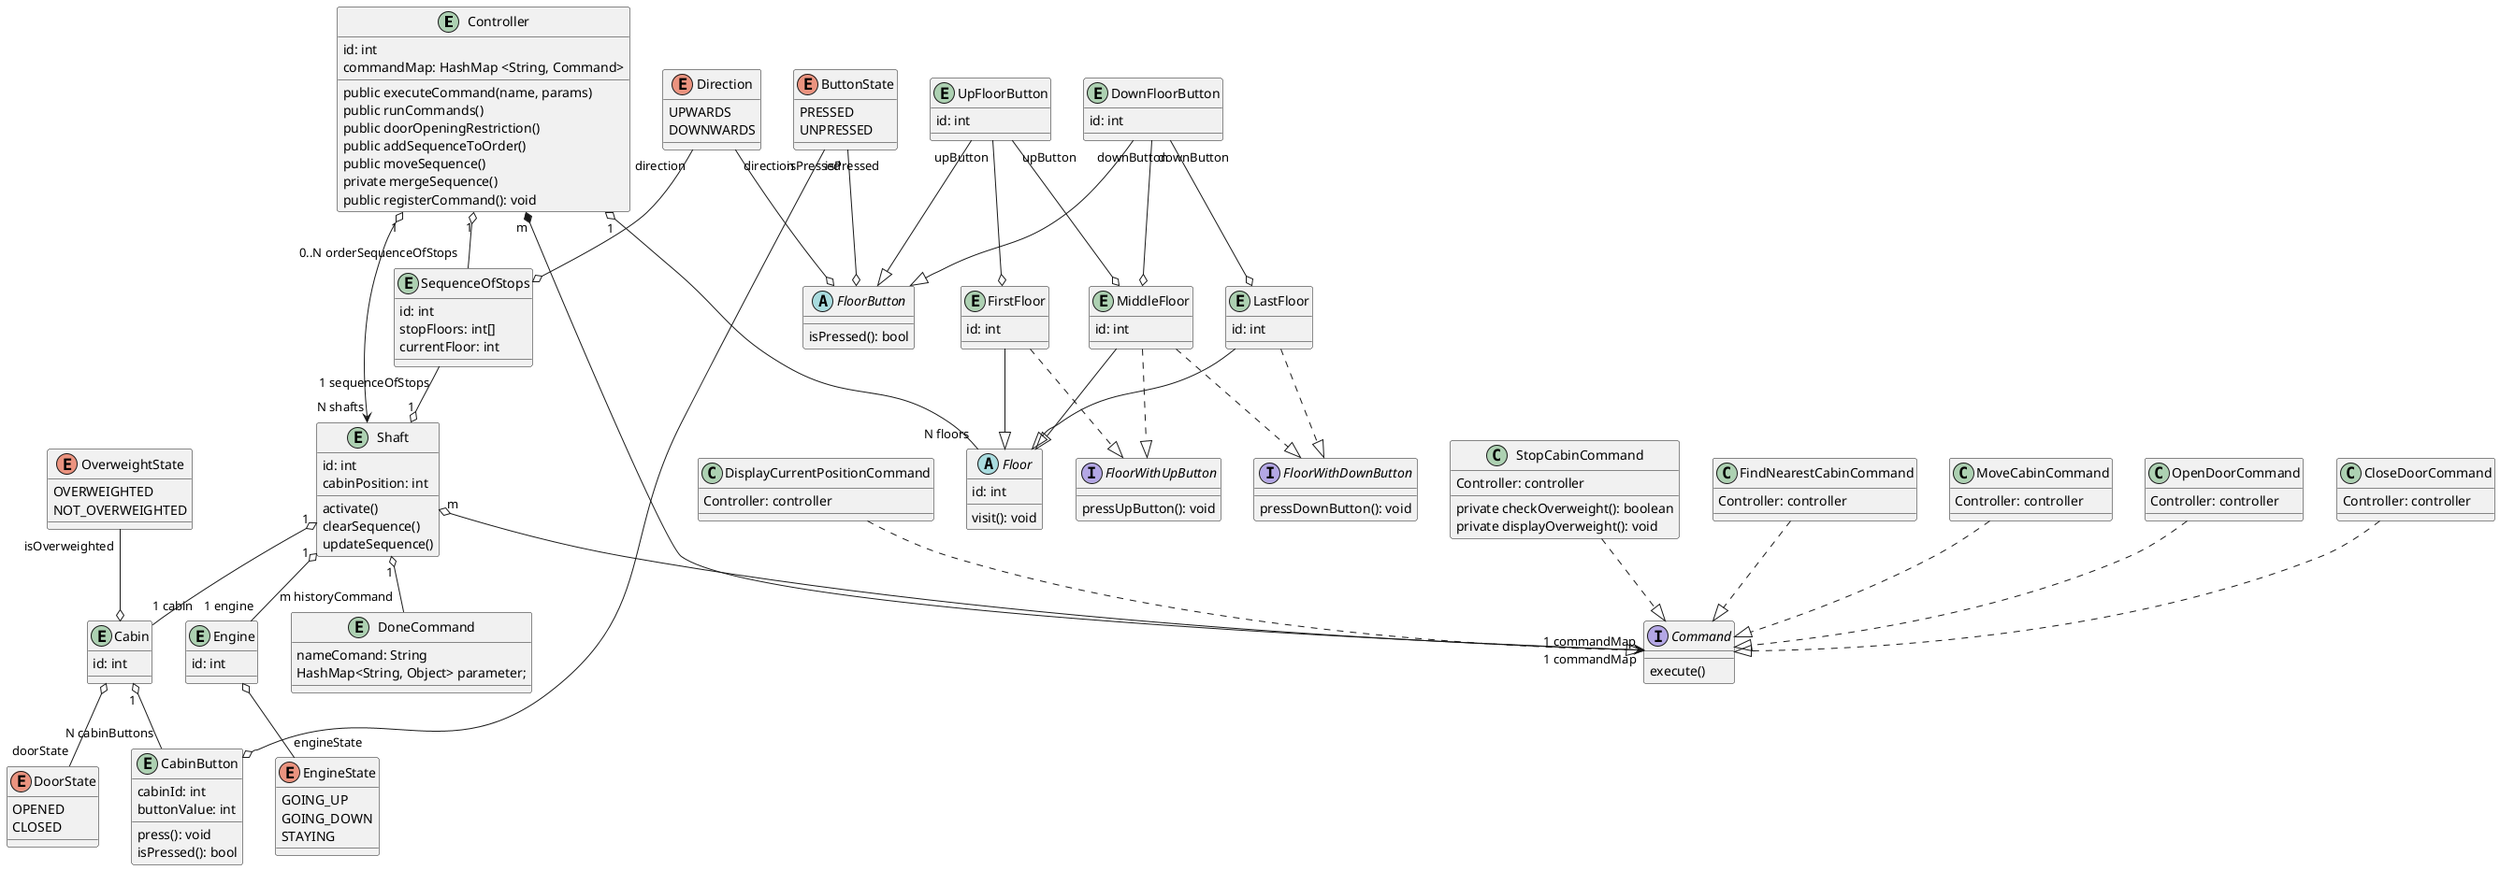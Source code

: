 @startuml
entity "Controller"{
id: int
commandMap: HashMap <String, Command>
public executeCommand(name, params)
public runCommands()
public doorOpeningRestriction()
public addSequenceToOrder()
public moveSequence()
private mergeSequence()
public registerCommand(): void
}

enum DoorState{
OPENED
CLOSED
}

entity Cabin{
id: int
}

entity SequenceOfStops {
id: int
stopFloors: int[]
currentFloor: int
}

Direction "direction" --o SequenceOfStops


enum EngineState{
GOING_UP
GOING_DOWN
STAYING
}

enum Direction{
UPWARDS
DOWNWARDS
}

enum ButtonState{
PRESSED
UNPRESSED
}

entity "CabinButton"{
cabinId: int
buttonValue: int

press(): void
isPressed(): bool
}


abstract "FloorButton"{
  isPressed(): bool
}

entity "UpFloorButton" {
  id: int
}

entity "DownFloorButton" {
 id: int
}

"UpFloorButton" --|> "FloorButton"
"DownFloorButton" --|> "FloorButton"

abstract Floor{
  id: int
  visit(): void
}

interface FloorWithUpButton {
  pressUpButton(): void
}

interface FloorWithDownButton {
 pressDownButton(): void
}



entity FirstFloor {
  id: int
}

FirstFloor --|> Floor
FirstFloor ..|> FloorWithUpButton

entity LastFloor {
  id: int
}

LastFloor --|> Floor
LastFloor ..|> FloorWithDownButton

entity MiddleFloor {
  id: int
}

"UpFloorButton" "upButton" --o FirstFloor
"UpFloorButton" "upButton" --o MiddleFloor

"DownFloorButton" "downButton" --o MiddleFloor
"DownFloorButton" "downButton" --o LastFloor

MiddleFloor --|> Floor
MiddleFloor ..|> FloorWithUpButton
MiddleFloor ..|> FloorWithDownButton

Direction "direction" --o "FloorButton"

Cabin "1" o-- "N cabinButtons" "CabinButton"
ButtonState "isPressed " --o "FloorButton"
ButtonState "isPressed " --o "CabinButton"

entity Engine {
  id: int
}

Engine o-- "engineState" EngineState

entity DoneCommand{
    nameComand: String
    HashMap<String, Object> parameter;
}

entity Shaft {
  id: int
  cabinPosition: int
  activate()
  clearSequence()
  updateSequence()
}

Shaft "1" o-- "m historyCommand" DoneCommand

Shaft "1" o-- "1 engine" Engine

Controller "1" o-- "N floors" Floor
Controller "1" o--> "N shafts" Shaft

Shaft "1" o-- "1 cabin" Cabin

Cabin o-- "doorState" DoorState

SequenceOfStops "1 sequenceOfStops" --o "1" Shaft
Controller "1" o-- "0..N orderSequenceOfStops" SequenceOfStops

interface Command {
    execute()
}

class MoveCabinCommand {
    Controller: controller
}
class OpenDoorCommand {
    Controller: controller
}
class CloseDoorCommand {
    Controller: controller
}
class DisplayCurrentPositionCommand{
    Controller: controller
}
class StopCabinCommand {
    Controller: controller

    private checkOverweight(): boolean
    private displayOverweight(): void
}

class FindNearestCabinCommand {
    Controller: controller
}

enum OverweightState {
    OVERWEIGHTED
    NOT_OVERWEIGHTED
}

OverweightState "isOverweighted" --o Cabin

MoveCabinCommand  ..|> Command
OpenDoorCommand  ..|> Command
CloseDoorCommand  ..|> Command
DisplayCurrentPositionCommand  ..|> Command
StopCabinCommand  ..|> Command
FindNearestCabinCommand  ..|> Command


Controller "m" *--> "1 commandMap" Command
Shaft "m" o--> "1 commandMap" Command


@enduml
